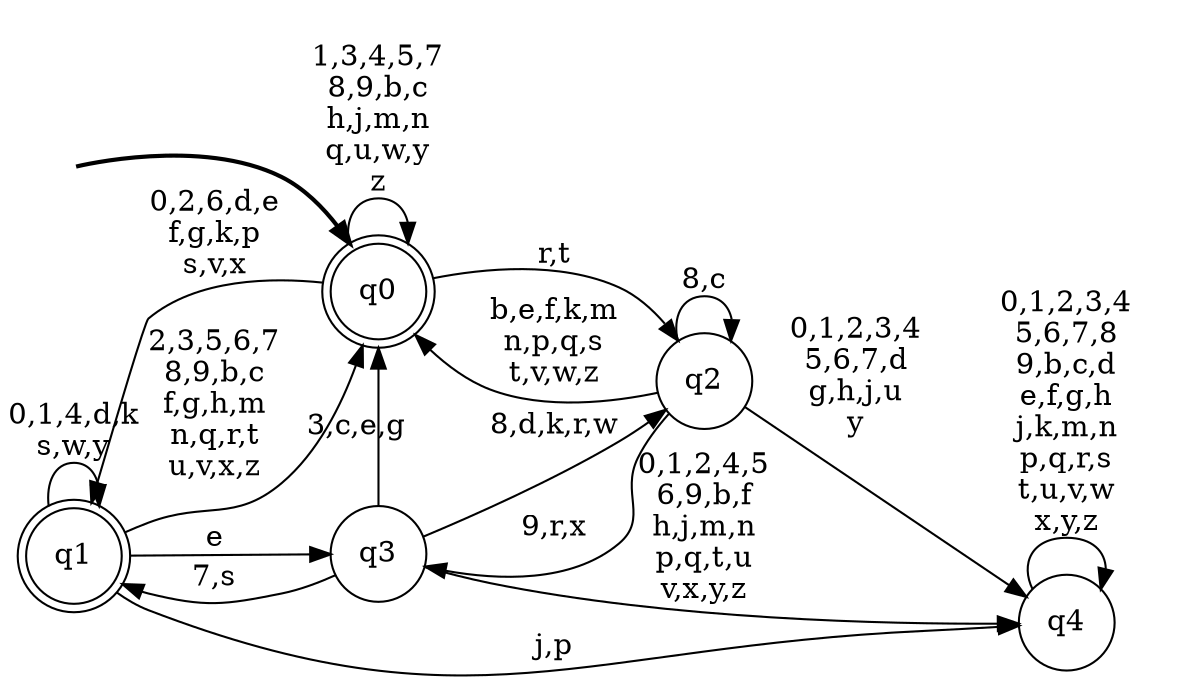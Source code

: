 digraph BlueStar {
__start0 [style = invis, shape = none, label = "", width = 0, height = 0];

rankdir=LR;
size="8,5";

s0 [style="rounded,filled", color="black", fillcolor="white" shape="doublecircle", label="q0"];
s1 [style="rounded,filled", color="black", fillcolor="white" shape="doublecircle", label="q1"];
s2 [style="filled", color="black", fillcolor="white" shape="circle", label="q2"];
s3 [style="filled", color="black", fillcolor="white" shape="circle", label="q3"];
s4 [style="filled", color="black", fillcolor="white" shape="circle", label="q4"];
subgraph cluster_main { 
	graph [pad=".75", ranksep="0.15", nodesep="0.15"];
	 style=invis; 
	__start0 -> s0 [penwidth=2];
}
s0 -> s0 [label="1,3,4,5,7\n8,9,b,c\nh,j,m,n\nq,u,w,y\nz"];
s0 -> s1 [label="0,2,6,d,e\nf,g,k,p\ns,v,x"];
s0 -> s2 [label="r,t"];
s1 -> s0 [label="2,3,5,6,7\n8,9,b,c\nf,g,h,m\nn,q,r,t\nu,v,x,z"];
s1 -> s1 [label="0,1,4,d,k\ns,w,y"];
s1 -> s3 [label="e"];
s1 -> s4 [label="j,p"];
s2 -> s0 [label="b,e,f,k,m\nn,p,q,s\nt,v,w,z"];
s2 -> s2 [label="8,c"];
s2 -> s3 [label="9,r,x"];
s2 -> s4 [label="0,1,2,3,4\n5,6,7,d\ng,h,j,u\ny"];
s3 -> s0 [label="3,c,e,g"];
s3 -> s1 [label="7,s"];
s3 -> s2 [label="8,d,k,r,w"];
s3 -> s4 [label="0,1,2,4,5\n6,9,b,f\nh,j,m,n\np,q,t,u\nv,x,y,z"];
s4 -> s4 [label="0,1,2,3,4\n5,6,7,8\n9,b,c,d\ne,f,g,h\nj,k,m,n\np,q,r,s\nt,u,v,w\nx,y,z"];

}